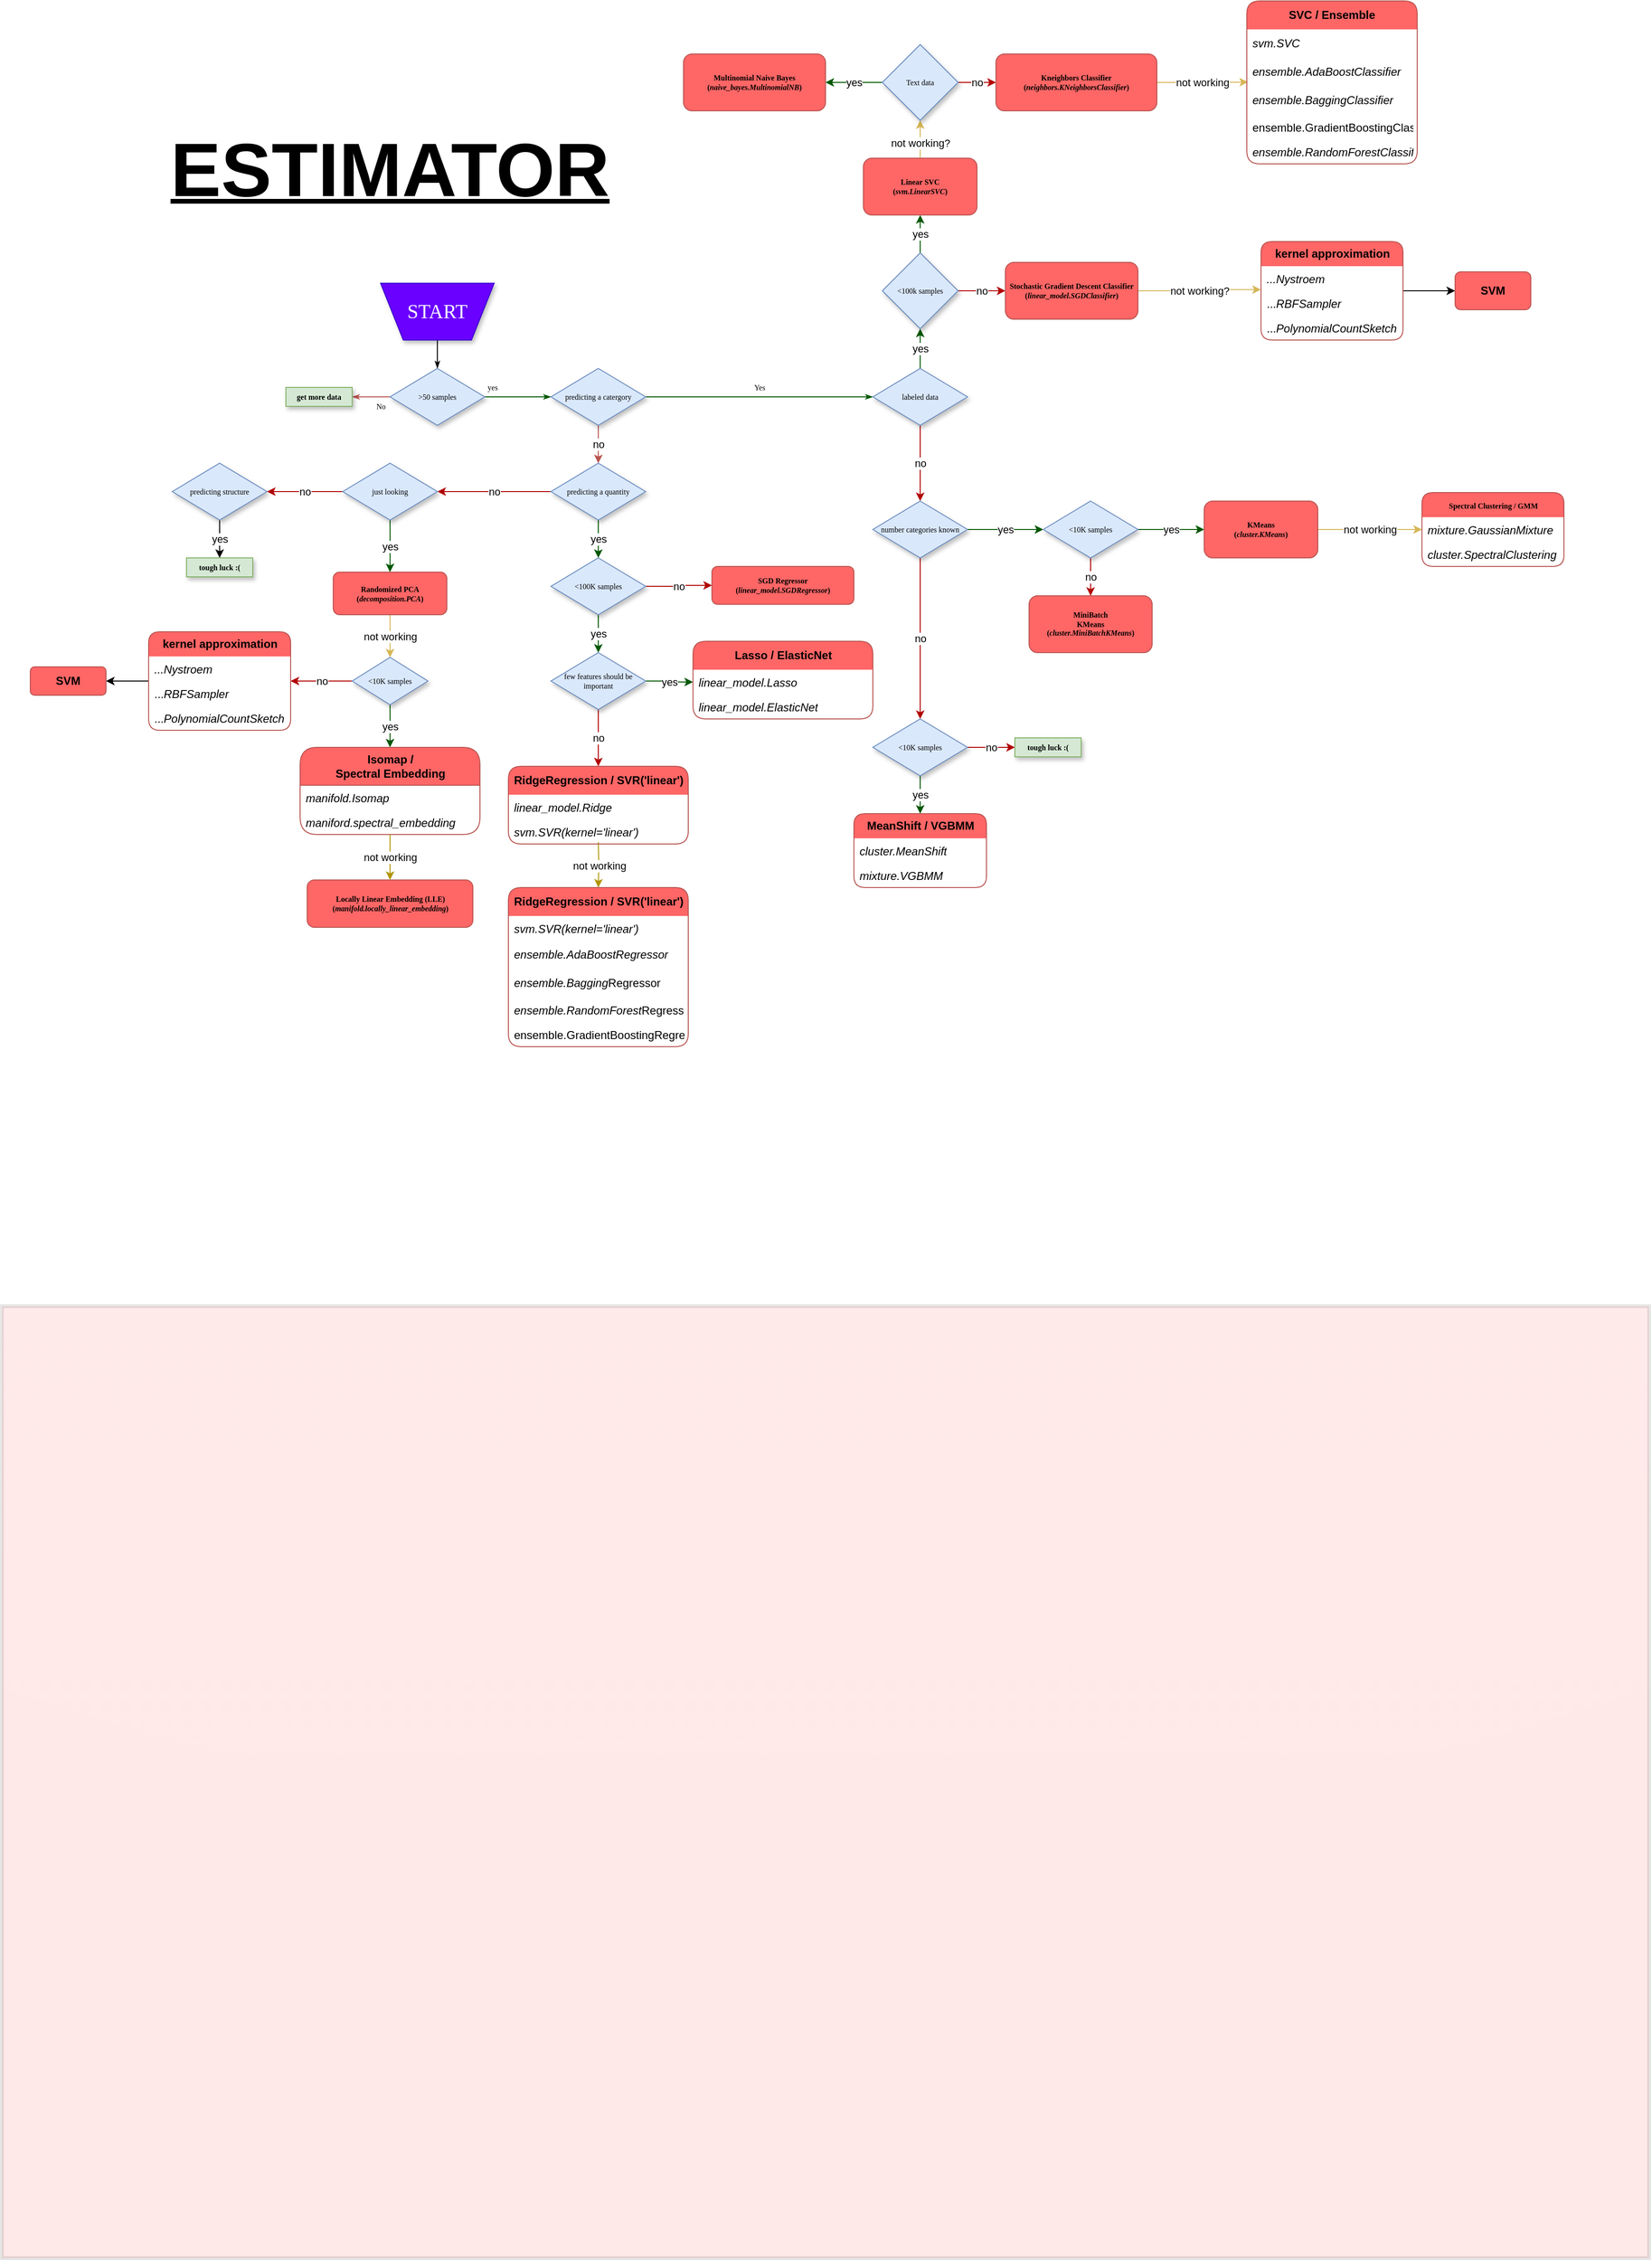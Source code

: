 <mxfile version="20.8.5" type="github">
  <diagram name="Page-1" id="edf60f1a-56cd-e834-aa8a-f176f3a09ee4">
    <mxGraphModel dx="1247" dy="1514" grid="1" gridSize="10" guides="1" tooltips="1" connect="1" arrows="1" fold="1" page="1" pageScale="1" pageWidth="1100" pageHeight="850" background="none" math="0" shadow="0">
      <root>
        <mxCell id="0" />
        <mxCell id="1" parent="0" />
        <mxCell id="lqjXlcWbuFl65co5ee---90" value="" style="rounded=0;whiteSpace=wrap;html=1;fontSize=11;fillColor=#FF2121;opacity=10;shadow=0;glass=1;strokeWidth=4;" parent="1" vertex="1">
          <mxGeometry x="280" y="1230" width="1740" height="1005" as="geometry" />
        </mxCell>
        <mxCell id="60e70716793133e9-31" style="edgeStyle=orthogonalEdgeStyle;rounded=0;html=1;labelBackgroundColor=none;startSize=5;endArrow=classicThin;endFill=1;endSize=5;jettySize=auto;orthogonalLoop=1;strokeWidth=1;fontFamily=Verdana;fontSize=8;" parent="1" source="60e70716793133e9-2" target="60e70716793133e9-5" edge="1">
          <mxGeometry relative="1" as="geometry" />
        </mxCell>
        <mxCell id="60e70716793133e9-2" value="&lt;font style=&quot;font-size: 21px;&quot;&gt;START&lt;/font&gt;" style="shape=trapezoid;whiteSpace=wrap;html=1;rounded=0;shadow=1;labelBackgroundColor=none;strokeWidth=1;fontFamily=Verdana;fontSize=8;align=center;flipV=1;fillColor=#6a00ff;fontColor=#ffffff;strokeColor=#3700CC;" parent="1" vertex="1">
          <mxGeometry x="680" y="150" width="120" height="60" as="geometry" />
        </mxCell>
        <mxCell id="60e70716793133e9-33" value="yes" style="edgeStyle=orthogonalEdgeStyle;rounded=0;html=1;labelBackgroundColor=none;startSize=5;endArrow=classicThin;endFill=1;endSize=5;jettySize=auto;orthogonalLoop=1;strokeWidth=1;fontFamily=Verdana;fontSize=8;fillColor=#008a00;strokeColor=#005700;" parent="1" source="60e70716793133e9-5" target="60e70716793133e9-7" edge="1">
          <mxGeometry x="-0.778" y="10" relative="1" as="geometry">
            <mxPoint as="offset" />
          </mxGeometry>
        </mxCell>
        <mxCell id="60e70716793133e9-37" value="No" style="edgeStyle=orthogonalEdgeStyle;rounded=0;html=1;labelBackgroundColor=none;startSize=5;endArrow=classicThin;endFill=1;endSize=5;jettySize=auto;orthogonalLoop=1;strokeWidth=1;fontFamily=Verdana;fontSize=8;fillColor=#f8cecc;strokeColor=#b85450;" parent="1" source="60e70716793133e9-5" target="60e70716793133e9-9" edge="1">
          <mxGeometry x="-0.5" y="10" relative="1" as="geometry">
            <mxPoint as="offset" />
          </mxGeometry>
        </mxCell>
        <mxCell id="60e70716793133e9-5" value="&amp;gt;50 samples" style="rhombus;whiteSpace=wrap;html=1;rounded=0;shadow=1;labelBackgroundColor=none;strokeWidth=1;fontFamily=Verdana;fontSize=8;align=center;fillColor=#dae8fc;strokeColor=#6c8ebf;" parent="1" vertex="1">
          <mxGeometry x="690" y="240" width="100" height="60" as="geometry" />
        </mxCell>
        <mxCell id="60e70716793133e9-34" value="Yes" style="edgeStyle=orthogonalEdgeStyle;rounded=0;html=1;labelBackgroundColor=none;startSize=5;endArrow=classicThin;endFill=1;endSize=5;jettySize=auto;orthogonalLoop=1;strokeWidth=1;fontFamily=Verdana;fontSize=8;entryX=0;entryY=0.5;entryDx=0;entryDy=0;fillColor=#008a00;strokeColor=#005700;" parent="1" source="60e70716793133e9-7" target="lqjXlcWbuFl65co5ee---3" edge="1">
          <mxGeometry y="10" relative="1" as="geometry">
            <mxPoint as="offset" />
            <mxPoint x="1040" y="270" as="targetPoint" />
          </mxGeometry>
        </mxCell>
        <mxCell id="lqjXlcWbuFl65co5ee---54" value="no" style="edgeStyle=orthogonalEdgeStyle;rounded=0;orthogonalLoop=1;jettySize=auto;html=1;fillColor=#f8cecc;strokeColor=#b85450;" parent="1" source="60e70716793133e9-7" target="lqjXlcWbuFl65co5ee---53" edge="1">
          <mxGeometry relative="1" as="geometry" />
        </mxCell>
        <mxCell id="60e70716793133e9-7" value="predicting a catergory" style="rhombus;whiteSpace=wrap;html=1;rounded=0;shadow=1;labelBackgroundColor=none;strokeWidth=1;fontFamily=Verdana;fontSize=8;align=center;fillColor=#dae8fc;strokeColor=#6c8ebf;" parent="1" vertex="1">
          <mxGeometry x="860" y="240" width="100" height="60" as="geometry" />
        </mxCell>
        <mxCell id="60e70716793133e9-9" value="get more data" style="whiteSpace=wrap;html=1;rounded=0;shadow=1;labelBackgroundColor=none;strokeWidth=1;fontFamily=Verdana;fontSize=8;align=center;strokeColor=#82b366;fillColor=#d5e8d4;fontStyle=1;" parent="1" vertex="1">
          <mxGeometry x="580" y="260" width="70" height="20" as="geometry" />
        </mxCell>
        <mxCell id="lqjXlcWbuFl65co5ee---7" value="yes" style="edgeStyle=orthogonalEdgeStyle;rounded=0;orthogonalLoop=1;jettySize=auto;html=1;fillColor=#008a00;strokeColor=#005700;" parent="1" source="lqjXlcWbuFl65co5ee---3" target="lqjXlcWbuFl65co5ee---6" edge="1">
          <mxGeometry relative="1" as="geometry" />
        </mxCell>
        <mxCell id="lqjXlcWbuFl65co5ee---16" value="no" style="edgeStyle=orthogonalEdgeStyle;rounded=0;orthogonalLoop=1;jettySize=auto;html=1;fillColor=#e51400;strokeColor=#B20000;" parent="1" source="lqjXlcWbuFl65co5ee---3" target="lqjXlcWbuFl65co5ee---15" edge="1">
          <mxGeometry relative="1" as="geometry" />
        </mxCell>
        <mxCell id="lqjXlcWbuFl65co5ee---3" value="labeled data" style="rhombus;whiteSpace=wrap;html=1;rounded=0;shadow=1;labelBackgroundColor=none;strokeWidth=1;fontFamily=Verdana;fontSize=8;align=center;fillColor=#dae8fc;strokeColor=#6c8ebf;" parent="1" vertex="1">
          <mxGeometry x="1200" y="240" width="100" height="60" as="geometry" />
        </mxCell>
        <mxCell id="lqjXlcWbuFl65co5ee---11" value="no" style="edgeStyle=orthogonalEdgeStyle;rounded=0;orthogonalLoop=1;jettySize=auto;html=1;fillColor=#e51400;strokeColor=#B20000;" parent="1" source="lqjXlcWbuFl65co5ee---6" target="lqjXlcWbuFl65co5ee---10" edge="1">
          <mxGeometry relative="1" as="geometry" />
        </mxCell>
        <mxCell id="lqjXlcWbuFl65co5ee---13" value="yes" style="edgeStyle=orthogonalEdgeStyle;rounded=0;orthogonalLoop=1;jettySize=auto;html=1;fillColor=#008a00;strokeColor=#005700;" parent="1" source="lqjXlcWbuFl65co5ee---6" target="lqjXlcWbuFl65co5ee---12" edge="1">
          <mxGeometry relative="1" as="geometry" />
        </mxCell>
        <mxCell id="lqjXlcWbuFl65co5ee---6" value="&amp;lt;100k samples" style="rhombus;whiteSpace=wrap;html=1;fontSize=8;fontFamily=Verdana;rounded=0;shadow=1;labelBackgroundColor=none;strokeWidth=1;fillColor=#dae8fc;strokeColor=#6c8ebf;" parent="1" vertex="1">
          <mxGeometry x="1210" y="118" width="80" height="80" as="geometry" />
        </mxCell>
        <mxCell id="lqjXlcWbuFl65co5ee---38" value="not working?" style="edgeStyle=orthogonalEdgeStyle;rounded=0;orthogonalLoop=1;jettySize=auto;html=1;fillColor=#fff2cc;strokeColor=#d6b656;gradientColor=#ffd966;entryX=-0.001;entryY=0.951;entryDx=0;entryDy=0;entryPerimeter=0;" parent="1" source="lqjXlcWbuFl65co5ee---10" target="6wzLDkwV_o_ur1CjuWVl-21" edge="1">
          <mxGeometry relative="1" as="geometry">
            <mxPoint x="1570" y="158" as="targetPoint" />
          </mxGeometry>
        </mxCell>
        <mxCell id="lqjXlcWbuFl65co5ee---10" value="Stochastic Gradient Descent Classifier&lt;br&gt;(&lt;i&gt;linear_model.SGDClassifier&lt;/i&gt;)" style="whiteSpace=wrap;html=1;fontSize=8;fontFamily=Verdana;rounded=1;shadow=0;labelBackgroundColor=none;strokeWidth=1;fillColor=#FF6666;strokeColor=#b85450;fontStyle=1;swimlaneLine=0;" parent="1" vertex="1">
          <mxGeometry x="1340" y="128" width="140" height="60" as="geometry" />
        </mxCell>
        <mxCell id="lqjXlcWbuFl65co5ee---43" value="" style="edgeStyle=orthogonalEdgeStyle;rounded=0;orthogonalLoop=1;jettySize=auto;html=1;fillColor=#fff2cc;strokeColor=#d6b656;gradientColor=#ffd966;" parent="1" source="lqjXlcWbuFl65co5ee---12" target="lqjXlcWbuFl65co5ee---42" edge="1">
          <mxGeometry relative="1" as="geometry" />
        </mxCell>
        <mxCell id="lqjXlcWbuFl65co5ee---44" value="not working?" style="edgeLabel;html=1;align=center;verticalAlign=middle;resizable=0;points=[];rounded=0;" parent="lqjXlcWbuFl65co5ee---43" vertex="1" connectable="0">
          <mxGeometry x="-0.17" relative="1" as="geometry">
            <mxPoint as="offset" />
          </mxGeometry>
        </mxCell>
        <mxCell id="lqjXlcWbuFl65co5ee---12" value="Linear SVC&lt;br&gt;(&lt;i&gt;svm.LinearSVC&lt;/i&gt;)" style="whiteSpace=wrap;html=1;fontSize=8;fontFamily=Verdana;rounded=1;shadow=0;labelBackgroundColor=none;strokeWidth=1;fillColor=#FF6666;strokeColor=#b85450;fontStyle=1;swimlaneLine=0;" parent="1" vertex="1">
          <mxGeometry x="1190" y="18" width="120" height="60" as="geometry" />
        </mxCell>
        <mxCell id="lqjXlcWbuFl65co5ee---18" value="no" style="edgeStyle=orthogonalEdgeStyle;rounded=0;orthogonalLoop=1;jettySize=auto;html=1;fillColor=#e51400;strokeColor=#B20000;" parent="1" source="lqjXlcWbuFl65co5ee---15" target="lqjXlcWbuFl65co5ee---17" edge="1">
          <mxGeometry relative="1" as="geometry" />
        </mxCell>
        <mxCell id="lqjXlcWbuFl65co5ee---20" value="yes" style="edgeStyle=orthogonalEdgeStyle;rounded=0;orthogonalLoop=1;jettySize=auto;html=1;fillColor=#008a00;strokeColor=#005700;" parent="1" source="lqjXlcWbuFl65co5ee---15" target="lqjXlcWbuFl65co5ee---19" edge="1">
          <mxGeometry relative="1" as="geometry" />
        </mxCell>
        <mxCell id="lqjXlcWbuFl65co5ee---15" value="number categories known" style="rhombus;whiteSpace=wrap;html=1;rounded=0;shadow=1;labelBackgroundColor=none;strokeWidth=1;fontFamily=Verdana;fontSize=8;align=center;fillColor=#dae8fc;strokeColor=#6c8ebf;" parent="1" vertex="1">
          <mxGeometry x="1200" y="380" width="100" height="60" as="geometry" />
        </mxCell>
        <mxCell id="lqjXlcWbuFl65co5ee---29" value="no" style="edgeStyle=orthogonalEdgeStyle;rounded=0;orthogonalLoop=1;jettySize=auto;html=1;fillColor=#e51400;strokeColor=#B20000;" parent="1" source="lqjXlcWbuFl65co5ee---17" target="lqjXlcWbuFl65co5ee---28" edge="1">
          <mxGeometry relative="1" as="geometry" />
        </mxCell>
        <mxCell id="lqjXlcWbuFl65co5ee---35" value="yes" style="edgeStyle=orthogonalEdgeStyle;rounded=0;orthogonalLoop=1;jettySize=auto;html=1;fillColor=#008a00;strokeColor=#005700;entryX=0.5;entryY=0;entryDx=0;entryDy=0;" parent="1" source="lqjXlcWbuFl65co5ee---17" target="6wzLDkwV_o_ur1CjuWVl-34" edge="1">
          <mxGeometry relative="1" as="geometry">
            <mxPoint x="1250" y="720" as="targetPoint" />
          </mxGeometry>
        </mxCell>
        <mxCell id="lqjXlcWbuFl65co5ee---17" value="&amp;lt;10K samples" style="rhombus;whiteSpace=wrap;html=1;rounded=0;shadow=1;labelBackgroundColor=none;strokeWidth=1;fontFamily=Verdana;fontSize=8;align=center;fillColor=#dae8fc;strokeColor=#6c8ebf;" parent="1" vertex="1">
          <mxGeometry x="1200" y="610" width="100" height="60" as="geometry" />
        </mxCell>
        <mxCell id="lqjXlcWbuFl65co5ee---22" value="yes" style="edgeStyle=orthogonalEdgeStyle;rounded=0;orthogonalLoop=1;jettySize=auto;html=1;fillColor=#008a00;strokeColor=#005700;" parent="1" source="lqjXlcWbuFl65co5ee---19" target="lqjXlcWbuFl65co5ee---21" edge="1">
          <mxGeometry relative="1" as="geometry" />
        </mxCell>
        <mxCell id="lqjXlcWbuFl65co5ee---25" value="no" style="edgeStyle=orthogonalEdgeStyle;rounded=0;orthogonalLoop=1;jettySize=auto;html=1;fillColor=#e51400;strokeColor=#B20000;" parent="1" source="lqjXlcWbuFl65co5ee---19" target="lqjXlcWbuFl65co5ee---24" edge="1">
          <mxGeometry relative="1" as="geometry" />
        </mxCell>
        <mxCell id="lqjXlcWbuFl65co5ee---19" value="&amp;lt;10K samples" style="rhombus;whiteSpace=wrap;html=1;rounded=0;shadow=1;labelBackgroundColor=none;strokeWidth=1;fontFamily=Verdana;fontSize=8;align=center;fillColor=#dae8fc;strokeColor=#6c8ebf;" parent="1" vertex="1">
          <mxGeometry x="1380" y="380" width="100" height="60" as="geometry" />
        </mxCell>
        <mxCell id="6wzLDkwV_o_ur1CjuWVl-29" value="not working" style="edgeStyle=orthogonalEdgeStyle;rounded=0;orthogonalLoop=1;jettySize=auto;html=1;fillColor=#fff2cc;strokeColor=#d6b656;entryX=0;entryY=0.5;entryDx=0;entryDy=0;" parent="1" source="lqjXlcWbuFl65co5ee---21" target="6wzLDkwV_o_ur1CjuWVl-30" edge="1">
          <mxGeometry relative="1" as="geometry">
            <mxPoint x="1770" y="410" as="targetPoint" />
          </mxGeometry>
        </mxCell>
        <mxCell id="lqjXlcWbuFl65co5ee---21" value="KMeans&lt;br&gt;(&lt;i&gt;cluster.KMeans&lt;/i&gt;)" style="whiteSpace=wrap;html=1;fontSize=8;fontFamily=Verdana;rounded=1;shadow=0;labelBackgroundColor=none;strokeWidth=1;fillColor=#FF6666;strokeColor=#b85450;fontStyle=1;swimlaneLine=0;" parent="1" vertex="1">
          <mxGeometry x="1550" y="380" width="120" height="60" as="geometry" />
        </mxCell>
        <mxCell id="lqjXlcWbuFl65co5ee---24" value="MiniBatch&lt;br&gt;KMeans&lt;br&gt;(&lt;i&gt;cluster.MiniBatchKMeans&lt;/i&gt;)" style="whiteSpace=wrap;html=1;fontSize=8;fontFamily=Verdana;rounded=1;shadow=0;labelBackgroundColor=none;strokeWidth=1;fillColor=#FF6666;strokeColor=#b85450;fontStyle=1;swimlaneLine=0;" parent="1" vertex="1">
          <mxGeometry x="1365" y="480" width="130" height="60" as="geometry" />
        </mxCell>
        <mxCell id="lqjXlcWbuFl65co5ee---28" value="tough luck :(" style="whiteSpace=wrap;html=1;fontSize=8;fontFamily=Verdana;rounded=0;shadow=1;labelBackgroundColor=none;strokeWidth=1;fillColor=#d5e8d4;strokeColor=#82b366;fontStyle=1;" parent="1" vertex="1">
          <mxGeometry x="1350" y="630" width="70" height="20" as="geometry" />
        </mxCell>
        <mxCell id="lqjXlcWbuFl65co5ee---46" value="no" style="edgeStyle=orthogonalEdgeStyle;rounded=0;orthogonalLoop=1;jettySize=auto;html=1;fillColor=#e51400;strokeColor=#B20000;" parent="1" source="lqjXlcWbuFl65co5ee---42" target="lqjXlcWbuFl65co5ee---45" edge="1">
          <mxGeometry relative="1" as="geometry" />
        </mxCell>
        <mxCell id="lqjXlcWbuFl65co5ee---50" value="yes" style="edgeStyle=orthogonalEdgeStyle;rounded=0;orthogonalLoop=1;jettySize=auto;html=1;fillColor=#008a00;strokeColor=#005700;entryX=1;entryY=0.5;entryDx=0;entryDy=0;" parent="1" source="lqjXlcWbuFl65co5ee---42" target="lqjXlcWbuFl65co5ee---49" edge="1">
          <mxGeometry relative="1" as="geometry">
            <mxPoint x="1160" y="-62" as="targetPoint" />
          </mxGeometry>
        </mxCell>
        <mxCell id="lqjXlcWbuFl65co5ee---42" value="Text data" style="rhombus;whiteSpace=wrap;html=1;fontSize=8;fontFamily=Verdana;rounded=0;shadow=1;labelBackgroundColor=none;strokeWidth=1;fillColor=#dae8fc;strokeColor=#6c8ebf;" parent="1" vertex="1">
          <mxGeometry x="1210" y="-102" width="80" height="80" as="geometry" />
        </mxCell>
        <mxCell id="lqjXlcWbuFl65co5ee---89" value="not working" style="edgeStyle=orthogonalEdgeStyle;rounded=0;orthogonalLoop=1;jettySize=auto;html=1;fontSize=11;fillColor=#fff2cc;strokeColor=#d6b656;gradientColor=#ffd966;entryX=0.007;entryY=0.856;entryDx=0;entryDy=0;entryPerimeter=0;" parent="1" source="lqjXlcWbuFl65co5ee---45" edge="1" target="6wzLDkwV_o_ur1CjuWVl-14">
          <mxGeometry relative="1" as="geometry">
            <mxPoint x="1590" y="-62" as="targetPoint" />
          </mxGeometry>
        </mxCell>
        <mxCell id="lqjXlcWbuFl65co5ee---45" value="Kneighbors Classifier&lt;br&gt;(&lt;i style=&quot;border-color: var(--border-color);&quot;&gt;neighbors.KNeighborsClassifier&lt;/i&gt;)" style="whiteSpace=wrap;html=1;fontSize=8;fontFamily=Verdana;rounded=1;shadow=0;labelBackgroundColor=none;strokeWidth=1;fillColor=#FF6666;strokeColor=#b85450;fontStyle=1;swimlaneLine=0;" parent="1" vertex="1">
          <mxGeometry x="1330" y="-92" width="170" height="60" as="geometry" />
        </mxCell>
        <mxCell id="lqjXlcWbuFl65co5ee---49" value="Multinomial Naive Bayes&lt;br&gt;(&lt;i&gt;naive_bayes.MultinomialNB&lt;/i&gt;)" style="whiteSpace=wrap;html=1;fontSize=8;fontFamily=Verdana;rounded=1;shadow=0;labelBackgroundColor=none;strokeWidth=1;fillColor=#FF6666;strokeColor=#b85450;fontStyle=1;swimlaneLine=0;" parent="1" vertex="1">
          <mxGeometry x="1000" y="-92" width="150" height="60" as="geometry" />
        </mxCell>
        <mxCell id="lqjXlcWbuFl65co5ee---56" value="yes" style="edgeStyle=orthogonalEdgeStyle;rounded=0;orthogonalLoop=1;jettySize=auto;html=1;fillColor=#008a00;strokeColor=#005700;" parent="1" source="lqjXlcWbuFl65co5ee---53" target="lqjXlcWbuFl65co5ee---55" edge="1">
          <mxGeometry relative="1" as="geometry" />
        </mxCell>
        <mxCell id="lqjXlcWbuFl65co5ee---70" value="no" style="edgeStyle=orthogonalEdgeStyle;rounded=0;orthogonalLoop=1;jettySize=auto;html=1;exitX=0;exitY=0.5;exitDx=0;exitDy=0;fillColor=#e51400;strokeColor=#B20000;" parent="1" source="lqjXlcWbuFl65co5ee---53" target="lqjXlcWbuFl65co5ee---69" edge="1">
          <mxGeometry relative="1" as="geometry">
            <mxPoint x="820" y="372.5" as="sourcePoint" />
          </mxGeometry>
        </mxCell>
        <mxCell id="lqjXlcWbuFl65co5ee---53" value="predicting a quantity" style="rhombus;whiteSpace=wrap;html=1;rounded=0;shadow=1;labelBackgroundColor=none;strokeWidth=1;fontFamily=Verdana;fontSize=8;align=center;fillColor=#dae8fc;strokeColor=#6c8ebf;" parent="1" vertex="1">
          <mxGeometry x="860" y="340" width="100" height="60" as="geometry" />
        </mxCell>
        <mxCell id="lqjXlcWbuFl65co5ee---59" value="no" style="edgeStyle=orthogonalEdgeStyle;rounded=0;orthogonalLoop=1;jettySize=auto;html=1;fillColor=#e51400;strokeColor=#B20000;" parent="1" source="lqjXlcWbuFl65co5ee---55" target="lqjXlcWbuFl65co5ee---58" edge="1">
          <mxGeometry relative="1" as="geometry" />
        </mxCell>
        <mxCell id="lqjXlcWbuFl65co5ee---61" value="yes" style="edgeStyle=orthogonalEdgeStyle;rounded=0;orthogonalLoop=1;jettySize=auto;html=1;fillColor=#008a00;strokeColor=#005700;" parent="1" source="lqjXlcWbuFl65co5ee---55" target="lqjXlcWbuFl65co5ee---60" edge="1">
          <mxGeometry relative="1" as="geometry" />
        </mxCell>
        <mxCell id="lqjXlcWbuFl65co5ee---55" value="&amp;lt;100K samples" style="rhombus;whiteSpace=wrap;html=1;rounded=0;shadow=1;labelBackgroundColor=none;strokeWidth=1;fontFamily=Verdana;fontSize=8;align=center;fillColor=#dae8fc;strokeColor=#6c8ebf;" parent="1" vertex="1">
          <mxGeometry x="860" y="440" width="100" height="60" as="geometry" />
        </mxCell>
        <mxCell id="lqjXlcWbuFl65co5ee---58" value="SGD Regressor&lt;br&gt;(&lt;i&gt;linear_model.SGDRegressor&lt;/i&gt;)" style="whiteSpace=wrap;html=1;fontSize=8;fontFamily=Verdana;rounded=1;shadow=0;labelBackgroundColor=none;strokeWidth=1;fillColor=#FF6666;strokeColor=#b85450;fontStyle=1;autosize=0;swimlaneLine=0;" parent="1" vertex="1">
          <mxGeometry x="1030" y="449" width="150" height="40" as="geometry" />
        </mxCell>
        <mxCell id="lqjXlcWbuFl65co5ee---63" value="yes" style="edgeStyle=orthogonalEdgeStyle;rounded=0;orthogonalLoop=1;jettySize=auto;html=1;fillColor=#008a00;strokeColor=#005700;entryX=0;entryY=0.5;entryDx=0;entryDy=0;" parent="1" source="lqjXlcWbuFl65co5ee---60" target="6wzLDkwV_o_ur1CjuWVl-53" edge="1">
          <mxGeometry relative="1" as="geometry">
            <mxPoint x="1020" y="570" as="targetPoint" />
          </mxGeometry>
        </mxCell>
        <mxCell id="lqjXlcWbuFl65co5ee---65" value="no" style="edgeStyle=orthogonalEdgeStyle;rounded=0;orthogonalLoop=1;jettySize=auto;html=1;fillColor=#e51400;strokeColor=#B20000;entryX=0.5;entryY=0;entryDx=0;entryDy=0;" parent="1" source="lqjXlcWbuFl65co5ee---60" target="l4Pw_XisayViGn0dvA-g-1" edge="1">
          <mxGeometry relative="1" as="geometry">
            <mxPoint x="910" y="656.0" as="targetPoint" />
          </mxGeometry>
        </mxCell>
        <mxCell id="lqjXlcWbuFl65co5ee---60" value="few features should be important&lt;br&gt;" style="rhombus;whiteSpace=wrap;html=1;rounded=0;shadow=1;labelBackgroundColor=none;strokeWidth=1;fontFamily=Verdana;fontSize=8;align=center;fillColor=#dae8fc;strokeColor=#6c8ebf;" parent="1" vertex="1">
          <mxGeometry x="860" y="540" width="100" height="60" as="geometry" />
        </mxCell>
        <mxCell id="lqjXlcWbuFl65co5ee---67" value="not working" style="edgeStyle=orthogonalEdgeStyle;rounded=0;orthogonalLoop=1;jettySize=auto;html=1;entryX=0.5;entryY=0;entryDx=0;entryDy=0;fillColor=#e3c800;strokeColor=#B09500;" parent="1" target="l4Pw_XisayViGn0dvA-g-4" edge="1">
          <mxGeometry relative="1" as="geometry">
            <mxPoint x="910" y="740" as="sourcePoint" />
            <mxPoint x="910" y="765" as="targetPoint" />
          </mxGeometry>
        </mxCell>
        <mxCell id="lqjXlcWbuFl65co5ee---72" value="yes" style="edgeStyle=orthogonalEdgeStyle;rounded=0;orthogonalLoop=1;jettySize=auto;html=1;fillColor=#008a00;strokeColor=#005700;" parent="1" source="lqjXlcWbuFl65co5ee---69" target="lqjXlcWbuFl65co5ee---71" edge="1">
          <mxGeometry relative="1" as="geometry" />
        </mxCell>
        <mxCell id="lqjXlcWbuFl65co5ee---84" value="no" style="edgeStyle=orthogonalEdgeStyle;rounded=0;orthogonalLoop=1;jettySize=auto;html=1;fillColor=#e51400;strokeColor=#B20000;" parent="1" source="lqjXlcWbuFl65co5ee---69" target="lqjXlcWbuFl65co5ee---83" edge="1">
          <mxGeometry relative="1" as="geometry" />
        </mxCell>
        <mxCell id="lqjXlcWbuFl65co5ee---69" value="just looking" style="rhombus;whiteSpace=wrap;html=1;rounded=0;shadow=1;labelBackgroundColor=none;strokeWidth=1;fontFamily=Verdana;fontSize=8;align=center;fillColor=#dae8fc;strokeColor=#6c8ebf;" parent="1" vertex="1">
          <mxGeometry x="640" y="340" width="100" height="60" as="geometry" />
        </mxCell>
        <mxCell id="lqjXlcWbuFl65co5ee---75" value="not working" style="edgeStyle=orthogonalEdgeStyle;rounded=0;orthogonalLoop=1;jettySize=auto;html=1;fillColor=#fff2cc;gradientColor=#ffd966;strokeColor=#d6b656;" parent="1" source="lqjXlcWbuFl65co5ee---71" target="lqjXlcWbuFl65co5ee---74" edge="1">
          <mxGeometry relative="1" as="geometry" />
        </mxCell>
        <mxCell id="lqjXlcWbuFl65co5ee---71" value="Randomized PCA&lt;br&gt;&lt;div style=&quot;text-align: left;&quot;&gt;&lt;span style=&quot;background-color: initial;&quot;&gt;(&lt;/span&gt;&lt;span style=&quot;background-color: initial;&quot;&gt;&lt;i&gt;decomposition.PCA&lt;/i&gt;)&lt;/span&gt;&lt;/div&gt;" style="whiteSpace=wrap;html=1;fontSize=8;fontFamily=Verdana;rounded=1;shadow=0;labelBackgroundColor=none;strokeWidth=1;fillColor=#FF6666;strokeColor=#b85450;fontStyle=1;autosize=1;swimlaneLine=0;" parent="1" vertex="1">
          <mxGeometry x="630" y="455" width="120" height="45" as="geometry" />
        </mxCell>
        <mxCell id="lqjXlcWbuFl65co5ee---78" value="no" style="edgeStyle=orthogonalEdgeStyle;rounded=0;orthogonalLoop=1;jettySize=auto;html=1;fillColor=#e51400;strokeColor=#B20000;" parent="1" source="lqjXlcWbuFl65co5ee---74" target="6wzLDkwV_o_ur1CjuWVl-39" edge="1">
          <mxGeometry relative="1" as="geometry">
            <mxPoint x="590" y="570" as="targetPoint" />
          </mxGeometry>
        </mxCell>
        <mxCell id="lqjXlcWbuFl65co5ee---80" value="yes" style="edgeStyle=orthogonalEdgeStyle;rounded=0;orthogonalLoop=1;jettySize=auto;html=1;fillColor=#008a00;strokeColor=#005700;entryX=0.5;entryY=0;entryDx=0;entryDy=0;" parent="1" source="lqjXlcWbuFl65co5ee---74" target="6wzLDkwV_o_ur1CjuWVl-44" edge="1">
          <mxGeometry relative="1" as="geometry">
            <mxPoint x="690" y="640" as="targetPoint" />
          </mxGeometry>
        </mxCell>
        <mxCell id="lqjXlcWbuFl65co5ee---74" value="&amp;lt;10K samples" style="rhombus;whiteSpace=wrap;html=1;fontSize=8;fontFamily=Verdana;rounded=0;shadow=1;labelBackgroundColor=none;strokeWidth=1;fillColor=#dae8fc;strokeColor=#6c8ebf;" parent="1" vertex="1">
          <mxGeometry x="650" y="545" width="80" height="50" as="geometry" />
        </mxCell>
        <mxCell id="lqjXlcWbuFl65co5ee---87" value="yes" style="edgeStyle=orthogonalEdgeStyle;rounded=0;orthogonalLoop=1;jettySize=auto;html=1;" parent="1" source="lqjXlcWbuFl65co5ee---83" target="lqjXlcWbuFl65co5ee---86" edge="1">
          <mxGeometry relative="1" as="geometry" />
        </mxCell>
        <mxCell id="lqjXlcWbuFl65co5ee---83" value="predicting structure" style="rhombus;whiteSpace=wrap;html=1;rounded=0;shadow=1;labelBackgroundColor=none;strokeWidth=1;fontFamily=Verdana;fontSize=8;align=center;fillColor=#dae8fc;strokeColor=#6c8ebf;" parent="1" vertex="1">
          <mxGeometry x="460" y="340" width="100" height="60" as="geometry" />
        </mxCell>
        <mxCell id="lqjXlcWbuFl65co5ee---86" value="tough luck :(" style="whiteSpace=wrap;html=1;fontSize=8;fontFamily=Verdana;rounded=0;shadow=1;labelBackgroundColor=none;strokeWidth=1;strokeColor=#82b366;fillColor=#d5e8d4;fontStyle=1;" parent="1" vertex="1">
          <mxGeometry x="475" y="440" width="70" height="20" as="geometry" />
        </mxCell>
        <mxCell id="lqjXlcWbuFl65co5ee---91" value="&lt;b&gt;&lt;u&gt;&lt;font style=&quot;font-size: 80px;&quot;&gt;ESTIMATOR&lt;/font&gt;&lt;/u&gt;&lt;/b&gt;" style="text;html=1;strokeColor=none;fillColor=none;align=center;verticalAlign=middle;whiteSpace=wrap;rounded=0;shadow=0;glass=1;strokeWidth=4;fontSize=50;opacity=10;" parent="1" vertex="1">
          <mxGeometry x="490" y="-20" width="400" height="100" as="geometry" />
        </mxCell>
        <mxCell id="6wzLDkwV_o_ur1CjuWVl-12" value="SVC / Ensemble" style="swimlane;fontStyle=1;childLayout=stackLayout;horizontal=1;startSize=30;horizontalStack=0;resizeParent=1;resizeParentMax=0;resizeLast=0;collapsible=1;marginBottom=0;whiteSpace=wrap;html=1;rounded=1;fillColor=#FF6666;strokeColor=#b85450;swimlaneLine=0;shadow=0;" parent="1" vertex="1">
          <mxGeometry x="1595" y="-148" width="180" height="172" as="geometry" />
        </mxCell>
        <mxCell id="6wzLDkwV_o_ur1CjuWVl-13" value="&lt;i&gt;svm.SVC&lt;/i&gt;" style="text;strokeColor=none;fillColor=none;align=left;verticalAlign=middle;spacingLeft=4;spacingRight=4;overflow=hidden;points=[[0,0.5],[1,0.5]];portConstraint=eastwest;rotatable=0;whiteSpace=wrap;html=1;rounded=1;sketch=0;" parent="6wzLDkwV_o_ur1CjuWVl-12" vertex="1">
          <mxGeometry y="30" width="180" height="30" as="geometry" />
        </mxCell>
        <mxCell id="6wzLDkwV_o_ur1CjuWVl-14" value="ensemble.AdaBoostClassifier" style="text;strokeColor=none;fillColor=none;align=left;verticalAlign=middle;spacingLeft=4;spacingRight=4;overflow=hidden;points=[[0,0.5],[1,0.5]];portConstraint=eastwest;rotatable=0;whiteSpace=wrap;html=1;rounded=1;sketch=0;fontStyle=2" parent="6wzLDkwV_o_ur1CjuWVl-12" vertex="1">
          <mxGeometry y="60" width="180" height="30" as="geometry" />
        </mxCell>
        <mxCell id="6wzLDkwV_o_ur1CjuWVl-15" value="&lt;i&gt;ensemble.BaggingClassifier&lt;/i&gt;" style="text;strokeColor=none;fillColor=none;align=left;verticalAlign=middle;spacingLeft=4;spacingRight=4;overflow=hidden;points=[[0,0.5],[1,0.5]];portConstraint=eastwest;rotatable=0;whiteSpace=wrap;html=1;rounded=1;sketch=0;" parent="6wzLDkwV_o_ur1CjuWVl-12" vertex="1">
          <mxGeometry y="90" width="180" height="30" as="geometry" />
        </mxCell>
        <mxCell id="6wzLDkwV_o_ur1CjuWVl-18" value="ensemble.GradientBoostingClassifier" style="text;strokeColor=none;fillColor=none;align=left;verticalAlign=top;spacingLeft=4;spacingRight=4;overflow=hidden;rotatable=0;points=[[0,0.5],[1,0.5]];portConstraint=eastwest;whiteSpace=wrap;html=1;rounded=1;sketch=0;" parent="6wzLDkwV_o_ur1CjuWVl-12" vertex="1">
          <mxGeometry y="120" width="180" height="26" as="geometry" />
        </mxCell>
        <mxCell id="6wzLDkwV_o_ur1CjuWVl-19" value="&lt;i&gt;ensemble.RandomForestClassifier&lt;/i&gt;" style="text;strokeColor=none;fillColor=none;align=left;verticalAlign=top;spacingLeft=4;spacingRight=4;overflow=hidden;rotatable=0;points=[[0,0.5],[1,0.5]];portConstraint=eastwest;whiteSpace=wrap;html=1;rounded=1;sketch=0;" parent="6wzLDkwV_o_ur1CjuWVl-12" vertex="1">
          <mxGeometry y="146" width="180" height="26" as="geometry" />
        </mxCell>
        <mxCell id="6wzLDkwV_o_ur1CjuWVl-26" value="" style="edgeStyle=orthogonalEdgeStyle;rounded=0;orthogonalLoop=1;jettySize=auto;html=1;" parent="1" source="6wzLDkwV_o_ur1CjuWVl-20" target="6wzLDkwV_o_ur1CjuWVl-25" edge="1">
          <mxGeometry relative="1" as="geometry" />
        </mxCell>
        <mxCell id="6wzLDkwV_o_ur1CjuWVl-20" value="kernel approximation" style="swimlane;fontStyle=1;childLayout=stackLayout;horizontal=1;startSize=26;fillColor=#FF6666;horizontalStack=0;resizeParent=1;resizeParentMax=0;resizeLast=0;collapsible=1;marginBottom=0;html=1;rounded=1;strokeColor=#b85450;swimlaneLine=0;shadow=0;" parent="1" vertex="1">
          <mxGeometry x="1610" y="106" width="150" height="104" as="geometry" />
        </mxCell>
        <mxCell id="6wzLDkwV_o_ur1CjuWVl-21" value="&lt;i&gt;...Nystroem&lt;/i&gt;" style="text;strokeColor=none;fillColor=none;align=left;verticalAlign=top;spacingLeft=4;spacingRight=4;overflow=hidden;rotatable=0;points=[[0,0.5],[1,0.5]];portConstraint=eastwest;whiteSpace=wrap;html=1;rounded=1;swimlaneLine=0;shadow=0;" parent="6wzLDkwV_o_ur1CjuWVl-20" vertex="1">
          <mxGeometry y="26" width="150" height="26" as="geometry" />
        </mxCell>
        <mxCell id="6wzLDkwV_o_ur1CjuWVl-22" value="...&lt;i&gt;RBFSampler&lt;/i&gt;" style="text;strokeColor=none;fillColor=none;align=left;verticalAlign=top;spacingLeft=4;spacingRight=4;overflow=hidden;rotatable=0;points=[[0,0.5],[1,0.5]];portConstraint=eastwest;whiteSpace=wrap;html=1;rounded=1;sketch=0;" parent="6wzLDkwV_o_ur1CjuWVl-20" vertex="1">
          <mxGeometry y="52" width="150" height="26" as="geometry" />
        </mxCell>
        <mxCell id="6wzLDkwV_o_ur1CjuWVl-23" value="...&lt;i&gt;PolynomialCountSketch&lt;/i&gt;" style="text;strokeColor=none;fillColor=none;align=left;verticalAlign=top;spacingLeft=4;spacingRight=4;overflow=hidden;rotatable=0;points=[[0,0.5],[1,0.5]];portConstraint=eastwest;whiteSpace=wrap;html=1;rounded=1;sketch=0;" parent="6wzLDkwV_o_ur1CjuWVl-20" vertex="1">
          <mxGeometry y="78" width="150" height="26" as="geometry" />
        </mxCell>
        <mxCell id="6wzLDkwV_o_ur1CjuWVl-25" value="SVM" style="whiteSpace=wrap;html=1;fillColor=#FF6666;strokeColor=#b85450;fontStyle=1;startSize=26;rounded=1;swimlaneLine=0;shadow=0;" parent="1" vertex="1">
          <mxGeometry x="1815" y="138" width="80" height="40" as="geometry" />
        </mxCell>
        <mxCell id="6wzLDkwV_o_ur1CjuWVl-30" value="&lt;span style=&quot;color: rgb(0, 0, 0); font-family: Verdana; font-size: 8px; font-style: normal; font-variant-ligatures: normal; font-variant-caps: normal; letter-spacing: normal; orphans: 2; text-align: center; text-indent: 0px; text-transform: none; widows: 2; word-spacing: 0px; -webkit-text-stroke-width: 0px; text-decoration-thickness: initial; text-decoration-style: initial; text-decoration-color: initial; float: none; display: inline !important;&quot;&gt;Spectral Clustering / GMM&lt;/span&gt;" style="swimlane;fontStyle=1;childLayout=stackLayout;horizontal=1;startSize=26;fillColor=#FF6666;horizontalStack=0;resizeParent=1;resizeParentMax=0;resizeLast=0;collapsible=1;marginBottom=0;html=1;rounded=1;strokeColor=#b85450;labelBackgroundColor=none;swimlaneLine=0;shadow=0;" parent="1" vertex="1">
          <mxGeometry x="1780" y="371" width="150" height="78" as="geometry" />
        </mxCell>
        <mxCell id="6wzLDkwV_o_ur1CjuWVl-32" value="&lt;i&gt;mixture.GaussianMixture&lt;/i&gt;" style="text;strokeColor=none;fillColor=none;align=left;verticalAlign=top;spacingLeft=4;spacingRight=4;overflow=hidden;rotatable=0;points=[[0,0.5],[1,0.5]];portConstraint=eastwest;whiteSpace=wrap;html=1;rounded=1;sketch=0;" parent="6wzLDkwV_o_ur1CjuWVl-30" vertex="1">
          <mxGeometry y="26" width="150" height="26" as="geometry" />
        </mxCell>
        <mxCell id="6wzLDkwV_o_ur1CjuWVl-33" value="cluster.SpectralClustering" style="text;strokeColor=none;fillColor=none;align=left;verticalAlign=top;spacingLeft=4;spacingRight=4;overflow=hidden;rotatable=0;points=[[0,0.5],[1,0.5]];portConstraint=eastwest;whiteSpace=wrap;html=1;rounded=1;sketch=0;fontStyle=2" parent="6wzLDkwV_o_ur1CjuWVl-30" vertex="1">
          <mxGeometry y="52" width="150" height="26" as="geometry" />
        </mxCell>
        <mxCell id="6wzLDkwV_o_ur1CjuWVl-34" value="&lt;span&gt;MeanShift / VGBMM&lt;/span&gt;" style="swimlane;fontStyle=1;childLayout=stackLayout;horizontal=1;startSize=26;fillColor=#FF6666;horizontalStack=0;resizeParent=1;resizeParentMax=0;resizeLast=0;collapsible=1;marginBottom=0;html=1;rounded=1;labelBackgroundColor=none;strokeColor=#b85450;swimlaneLine=0;shadow=0;" parent="1" vertex="1">
          <mxGeometry x="1180" y="710" width="140" height="78" as="geometry" />
        </mxCell>
        <mxCell id="6wzLDkwV_o_ur1CjuWVl-35" value="cluster.MeanShift" style="text;strokeColor=none;fillColor=none;align=left;verticalAlign=top;spacingLeft=4;spacingRight=4;overflow=hidden;rotatable=0;points=[[0,0.5],[1,0.5]];portConstraint=eastwest;whiteSpace=wrap;html=1;rounded=1;labelBackgroundColor=none;sketch=0;fontStyle=2" parent="6wzLDkwV_o_ur1CjuWVl-34" vertex="1">
          <mxGeometry y="26" width="140" height="26" as="geometry" />
        </mxCell>
        <mxCell id="6wzLDkwV_o_ur1CjuWVl-36" value="&lt;i&gt;mixture.VGBMM&lt;/i&gt;" style="text;strokeColor=none;fillColor=none;align=left;verticalAlign=top;spacingLeft=4;spacingRight=4;overflow=hidden;rotatable=0;points=[[0,0.5],[1,0.5]];portConstraint=eastwest;whiteSpace=wrap;html=1;rounded=1;labelBackgroundColor=none;sketch=0;" parent="6wzLDkwV_o_ur1CjuWVl-34" vertex="1">
          <mxGeometry y="52" width="140" height="26" as="geometry" />
        </mxCell>
        <mxCell id="6wzLDkwV_o_ur1CjuWVl-38" value="" style="edgeStyle=orthogonalEdgeStyle;rounded=0;orthogonalLoop=1;jettySize=auto;html=1;" parent="1" source="6wzLDkwV_o_ur1CjuWVl-39" target="6wzLDkwV_o_ur1CjuWVl-43" edge="1">
          <mxGeometry relative="1" as="geometry" />
        </mxCell>
        <mxCell id="6wzLDkwV_o_ur1CjuWVl-39" value="kernel approximation" style="swimlane;fontStyle=1;childLayout=stackLayout;horizontal=1;startSize=26;fillColor=#FF6666;horizontalStack=0;resizeParent=1;resizeParentMax=0;resizeLast=0;collapsible=1;marginBottom=0;html=1;rounded=1;strokeColor=#b85450;swimlaneLine=0;shadow=0;" parent="1" vertex="1">
          <mxGeometry x="435" y="518" width="150" height="104" as="geometry" />
        </mxCell>
        <mxCell id="6wzLDkwV_o_ur1CjuWVl-40" value="&lt;i&gt;...Nystroem&lt;/i&gt;" style="text;strokeColor=none;fillColor=none;align=left;verticalAlign=top;spacingLeft=4;spacingRight=4;overflow=hidden;rotatable=0;points=[[0,0.5],[1,0.5]];portConstraint=eastwest;whiteSpace=wrap;html=1;rounded=1;sketch=0;" parent="6wzLDkwV_o_ur1CjuWVl-39" vertex="1">
          <mxGeometry y="26" width="150" height="26" as="geometry" />
        </mxCell>
        <mxCell id="6wzLDkwV_o_ur1CjuWVl-41" value="...&lt;i&gt;RBFSampler&lt;/i&gt;" style="text;strokeColor=none;fillColor=none;align=left;verticalAlign=top;spacingLeft=4;spacingRight=4;overflow=hidden;rotatable=0;points=[[0,0.5],[1,0.5]];portConstraint=eastwest;whiteSpace=wrap;html=1;rounded=1;sketch=0;" parent="6wzLDkwV_o_ur1CjuWVl-39" vertex="1">
          <mxGeometry y="52" width="150" height="26" as="geometry" />
        </mxCell>
        <mxCell id="6wzLDkwV_o_ur1CjuWVl-42" value="...&lt;i&gt;PolynomialCountSketch&lt;/i&gt;" style="text;strokeColor=none;fillColor=none;align=left;verticalAlign=top;spacingLeft=4;spacingRight=4;overflow=hidden;rotatable=0;points=[[0,0.5],[1,0.5]];portConstraint=eastwest;whiteSpace=wrap;html=1;rounded=1;sketch=0;" parent="6wzLDkwV_o_ur1CjuWVl-39" vertex="1">
          <mxGeometry y="78" width="150" height="26" as="geometry" />
        </mxCell>
        <mxCell id="6wzLDkwV_o_ur1CjuWVl-43" value="SVM" style="whiteSpace=wrap;html=1;fillColor=#FF6666;strokeColor=#b85450;fontStyle=1;startSize=26;rounded=1;swimlaneLine=0;shadow=0;" parent="1" vertex="1">
          <mxGeometry x="310" y="555" width="80" height="30" as="geometry" />
        </mxCell>
        <mxCell id="6wzLDkwV_o_ur1CjuWVl-44" value="Isomap / &lt;br&gt;Spectral Embedding" style="swimlane;fontStyle=1;childLayout=stackLayout;horizontal=1;startSize=40;fillColor=#FF6666;horizontalStack=0;resizeParent=1;resizeParentMax=0;resizeLast=0;collapsible=1;marginBottom=0;html=1;rounded=1;sketch=0;strokeColor=#b85450;shadow=0;" parent="1" vertex="1">
          <mxGeometry x="595" y="640" width="190" height="92" as="geometry" />
        </mxCell>
        <mxCell id="6wzLDkwV_o_ur1CjuWVl-45" value="&lt;i&gt;manifold.Isomap&lt;/i&gt;" style="text;strokeColor=none;fillColor=none;align=left;verticalAlign=top;spacingLeft=4;spacingRight=4;overflow=hidden;rotatable=0;points=[[0,0.5],[1,0.5]];portConstraint=eastwest;whiteSpace=wrap;html=1;rounded=1;swimlaneLine=0;shadow=0;" parent="6wzLDkwV_o_ur1CjuWVl-44" vertex="1">
          <mxGeometry y="40" width="190" height="26" as="geometry" />
        </mxCell>
        <mxCell id="6wzLDkwV_o_ur1CjuWVl-47" value="&lt;i&gt;maniford.spectral_embedding&lt;/i&gt;" style="text;strokeColor=none;fillColor=none;align=left;verticalAlign=top;spacingLeft=4;spacingRight=4;overflow=hidden;rotatable=0;points=[[0,0.5],[1,0.5]];portConstraint=eastwest;whiteSpace=wrap;html=1;rounded=1;sketch=0;" parent="6wzLDkwV_o_ur1CjuWVl-44" vertex="1">
          <mxGeometry y="66" width="190" height="26" as="geometry" />
        </mxCell>
        <mxCell id="6wzLDkwV_o_ur1CjuWVl-50" value="not working" style="edgeStyle=orthogonalEdgeStyle;rounded=0;orthogonalLoop=1;jettySize=auto;html=1;exitX=0.5;exitY=1;exitDx=0;exitDy=0;fillColor=#e3c800;strokeColor=#B09500;" parent="1" source="6wzLDkwV_o_ur1CjuWVl-44" target="6wzLDkwV_o_ur1CjuWVl-51" edge="1">
          <mxGeometry relative="1" as="geometry">
            <mxPoint x="680" y="752" as="sourcePoint" />
          </mxGeometry>
        </mxCell>
        <mxCell id="6wzLDkwV_o_ur1CjuWVl-51" value="Locally Linear Embedding (LLE)&lt;br&gt;(&lt;i&gt;manifold.locally_linear_embedding&lt;/i&gt;)" style="whiteSpace=wrap;html=1;fontSize=8;fontFamily=Verdana;rounded=1;shadow=0;labelBackgroundColor=none;strokeWidth=1;fillColor=#FF6666;strokeColor=#b85450;fontStyle=1;swimlaneLine=0;" parent="1" vertex="1">
          <mxGeometry x="602.5" y="780" width="175" height="50" as="geometry" />
        </mxCell>
        <mxCell id="6wzLDkwV_o_ur1CjuWVl-52" value="Lasso / ElasticNet" style="swimlane;fontStyle=1;childLayout=stackLayout;horizontal=1;startSize=30;fillColor=#FF6666;horizontalStack=0;resizeParent=1;resizeParentMax=0;resizeLast=0;collapsible=1;marginBottom=0;html=1;rounded=1;strokeColor=#b85450;swimlaneLine=0;shadow=0;" parent="1" vertex="1">
          <mxGeometry x="1010" y="528" width="190" height="82" as="geometry" />
        </mxCell>
        <mxCell id="6wzLDkwV_o_ur1CjuWVl-53" value="&lt;span&gt;linear_model.Lasso&lt;/span&gt;" style="text;strokeColor=none;fillColor=none;align=left;verticalAlign=top;spacingLeft=4;spacingRight=4;overflow=hidden;rotatable=0;points=[[0,0.5],[1,0.5]];portConstraint=eastwest;whiteSpace=wrap;html=1;rounded=1;sketch=0;fontStyle=2" parent="6wzLDkwV_o_ur1CjuWVl-52" vertex="1">
          <mxGeometry y="30" width="190" height="26" as="geometry" />
        </mxCell>
        <mxCell id="6wzLDkwV_o_ur1CjuWVl-54" value="&lt;i&gt;linear_model.ElasticNet&lt;/i&gt;" style="text;strokeColor=none;fillColor=none;align=left;verticalAlign=top;spacingLeft=4;spacingRight=4;overflow=hidden;rotatable=0;points=[[0,0.5],[1,0.5]];portConstraint=eastwest;whiteSpace=wrap;html=1;rounded=1;sketch=0;" parent="6wzLDkwV_o_ur1CjuWVl-52" vertex="1">
          <mxGeometry y="56" width="190" height="26" as="geometry" />
        </mxCell>
        <mxCell id="l4Pw_XisayViGn0dvA-g-1" value="RidgeRegression / SVR(&#39;linear&#39;)" style="swimlane;fontStyle=1;childLayout=stackLayout;horizontal=1;startSize=30;fillColor=#FF6666;horizontalStack=0;resizeParent=1;resizeParentMax=0;resizeLast=0;collapsible=1;marginBottom=0;html=1;rounded=1;strokeColor=#b85450;swimlaneLine=0;shadow=0;" vertex="1" parent="1">
          <mxGeometry x="815" y="660" width="190" height="82" as="geometry" />
        </mxCell>
        <mxCell id="l4Pw_XisayViGn0dvA-g-2" value="&lt;span&gt;linear_model.Ridge&lt;br&gt;&lt;/span&gt;" style="text;strokeColor=none;fillColor=none;align=left;verticalAlign=top;spacingLeft=4;spacingRight=4;overflow=hidden;rotatable=0;points=[[0,0.5],[1,0.5]];portConstraint=eastwest;whiteSpace=wrap;html=1;rounded=1;sketch=0;fontStyle=2" vertex="1" parent="l4Pw_XisayViGn0dvA-g-1">
          <mxGeometry y="30" width="190" height="26" as="geometry" />
        </mxCell>
        <mxCell id="l4Pw_XisayViGn0dvA-g-3" value="&lt;i&gt;svm.SVR(kernel=&#39;linear&#39;)&lt;/i&gt;" style="text;strokeColor=none;fillColor=none;align=left;verticalAlign=top;spacingLeft=4;spacingRight=4;overflow=hidden;rotatable=0;points=[[0,0.5],[1,0.5]];portConstraint=eastwest;whiteSpace=wrap;html=1;rounded=1;sketch=0;" vertex="1" parent="l4Pw_XisayViGn0dvA-g-1">
          <mxGeometry y="56" width="190" height="26" as="geometry" />
        </mxCell>
        <mxCell id="l4Pw_XisayViGn0dvA-g-4" value="RidgeRegression / SVR(&#39;linear&#39;)" style="swimlane;fontStyle=1;childLayout=stackLayout;horizontal=1;startSize=30;fillColor=#FF6666;horizontalStack=0;resizeParent=1;resizeParentMax=0;resizeLast=0;collapsible=1;marginBottom=0;html=1;rounded=1;strokeColor=#b85450;swimlaneLine=0;shadow=0;" vertex="1" parent="1">
          <mxGeometry x="815" y="788" width="190" height="168" as="geometry" />
        </mxCell>
        <mxCell id="l4Pw_XisayViGn0dvA-g-6" value="&lt;i&gt;svm.SVR(kernel=&#39;linear&#39;)&lt;/i&gt;" style="text;strokeColor=none;fillColor=none;align=left;verticalAlign=top;spacingLeft=4;spacingRight=4;overflow=hidden;rotatable=0;points=[[0,0.5],[1,0.5]];portConstraint=eastwest;whiteSpace=wrap;html=1;rounded=1;sketch=0;" vertex="1" parent="l4Pw_XisayViGn0dvA-g-4">
          <mxGeometry y="30" width="190" height="26" as="geometry" />
        </mxCell>
        <mxCell id="l4Pw_XisayViGn0dvA-g-9" value="ensemble.AdaBoostRegressor" style="text;strokeColor=none;fillColor=none;align=left;verticalAlign=middle;spacingLeft=4;spacingRight=4;overflow=hidden;points=[[0,0.5],[1,0.5]];portConstraint=eastwest;rotatable=0;whiteSpace=wrap;html=1;rounded=1;sketch=0;fontStyle=2" vertex="1" parent="l4Pw_XisayViGn0dvA-g-4">
          <mxGeometry y="56" width="190" height="30" as="geometry" />
        </mxCell>
        <mxCell id="l4Pw_XisayViGn0dvA-g-10" value="&lt;i&gt;ensemble.Bagging&lt;/i&gt;Regressor" style="text;strokeColor=none;fillColor=none;align=left;verticalAlign=middle;spacingLeft=4;spacingRight=4;overflow=hidden;points=[[0,0.5],[1,0.5]];portConstraint=eastwest;rotatable=0;whiteSpace=wrap;html=1;rounded=1;sketch=0;" vertex="1" parent="l4Pw_XisayViGn0dvA-g-4">
          <mxGeometry y="86" width="190" height="30" as="geometry" />
        </mxCell>
        <mxCell id="l4Pw_XisayViGn0dvA-g-12" value="&lt;i&gt;ensemble.RandomForest&lt;/i&gt;Regressor" style="text;strokeColor=none;fillColor=none;align=left;verticalAlign=top;spacingLeft=4;spacingRight=4;overflow=hidden;rotatable=0;points=[[0,0.5],[1,0.5]];portConstraint=eastwest;whiteSpace=wrap;html=1;rounded=1;sketch=0;" vertex="1" parent="l4Pw_XisayViGn0dvA-g-4">
          <mxGeometry y="116" width="190" height="26" as="geometry" />
        </mxCell>
        <mxCell id="l4Pw_XisayViGn0dvA-g-11" value="ensemble.GradientBoostingRegressor" style="text;strokeColor=none;fillColor=none;align=left;verticalAlign=top;spacingLeft=4;spacingRight=4;overflow=hidden;rotatable=0;points=[[0,0.5],[1,0.5]];portConstraint=eastwest;whiteSpace=wrap;html=1;rounded=1;sketch=0;" vertex="1" parent="l4Pw_XisayViGn0dvA-g-4">
          <mxGeometry y="142" width="190" height="26" as="geometry" />
        </mxCell>
      </root>
    </mxGraphModel>
  </diagram>
</mxfile>
